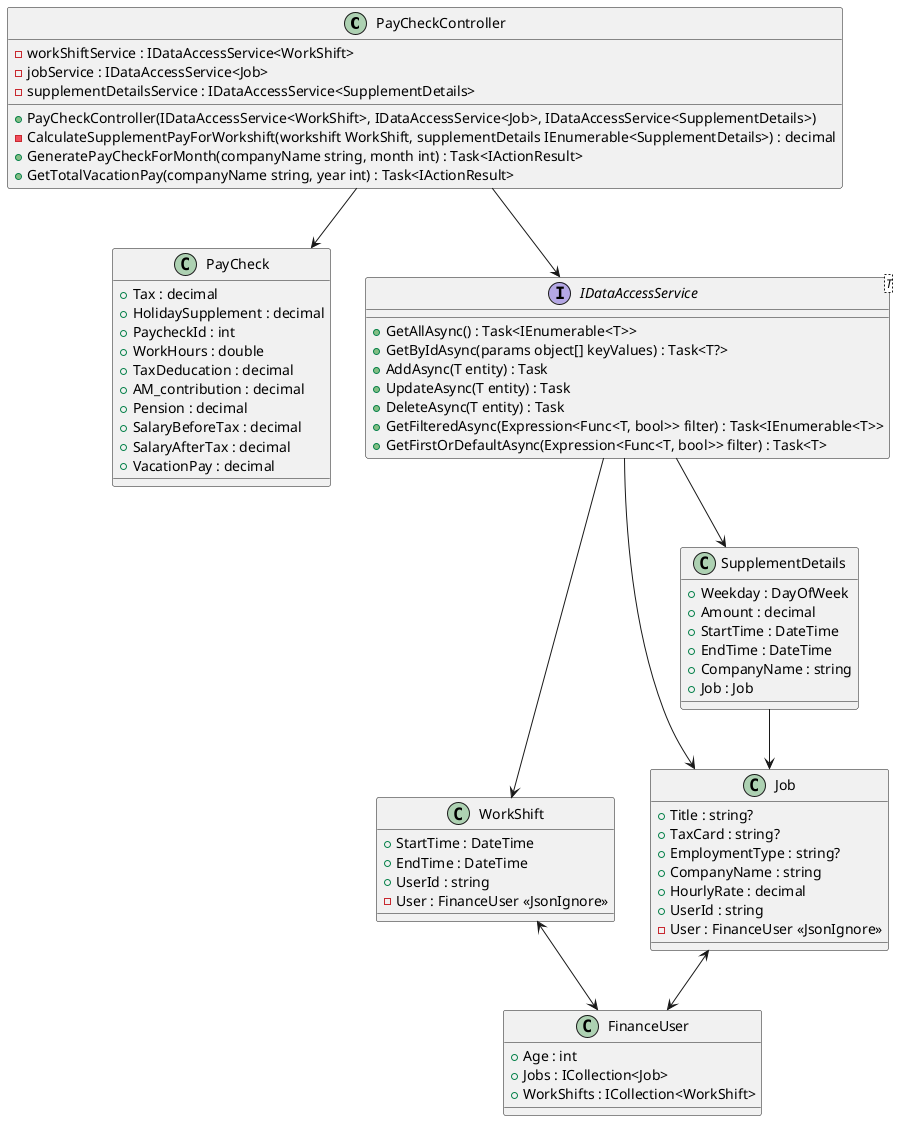 @startuml
class PayCheckController {
    - workShiftService : IDataAccessService<WorkShift>
    - jobService : IDataAccessService<Job>
    - supplementDetailsService : IDataAccessService<SupplementDetails>
    + PayCheckController(IDataAccessService<WorkShift>, IDataAccessService<Job>, IDataAccessService<SupplementDetails>)
    - CalculateSupplementPayForWorkshift(workshift WorkShift, supplementDetails IEnumerable<SupplementDetails>) : decimal
    + GeneratePayCheckForMonth(companyName string, month int) : Task<IActionResult>
    + GetTotalVacationPay(companyName string, year int) : Task<IActionResult>
}

class PayCheck {
    + Tax : decimal
    + HolidaySupplement : decimal
    + PaycheckId : int
    + WorkHours : double
    + TaxDeducation : decimal
    + AM_contribution : decimal
    + Pension : decimal
    + SalaryBeforeTax : decimal
    + SalaryAfterTax : decimal
    + VacationPay : decimal
}

interface IDataAccessService<T> {
    + GetAllAsync() : Task<IEnumerable<T>>
    + GetByIdAsync(params object[] keyValues) : Task<T?>
    + AddAsync(T entity) : Task
    + UpdateAsync(T entity) : Task
    + DeleteAsync(T entity) : Task
    + GetFilteredAsync(Expression<Func<T, bool>> filter) : Task<IEnumerable<T>>
    + GetFirstOrDefaultAsync(Expression<Func<T, bool>> filter) : Task<T>
}

class FinanceUser {
    + Age : int
    + Jobs : ICollection<Job>
    + WorkShifts : ICollection<WorkShift>
}

class WorkShift {
    + StartTime : DateTime
    + EndTime : DateTime
    + UserId : string
    - User : FinanceUser <<JsonIgnore>>
}

class Job {
    + Title : string?
    + TaxCard : string?
    + EmploymentType : string?
    + CompanyName : string
    + HourlyRate : decimal
    + UserId : string
    - User : FinanceUser <<JsonIgnore>>
}

class SupplementDetails {
    + Weekday : DayOfWeek
    + Amount : decimal
    + StartTime : DateTime
    + EndTime : DateTime
    + CompanyName : string
    + Job : Job
}

PayCheckController --> IDataAccessService
PayCheckController --> PayCheck
IDataAccessService --> WorkShift
IDataAccessService --> Job
IDataAccessService --> SupplementDetails
WorkShift <--> FinanceUser
Job <--> FinanceUser
SupplementDetails --> Job
@enduml